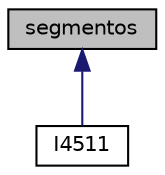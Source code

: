 digraph "segmentos"
{
 // LATEX_PDF_SIZE
  edge [fontname="Helvetica",fontsize="10",labelfontname="Helvetica",labelfontsize="10"];
  node [fontname="Helvetica",fontsize="10",shape=record];
  Node1 [label="segmentos",height=0.2,width=0.4,color="black", fillcolor="grey75", style="filled", fontcolor="black",tooltip="Clase del objeto segmentos Clase abstracta pura para la generación de segmentos."];
  Node1 -> Node2 [dir="back",color="midnightblue",fontsize="10",style="solid",fontname="Helvetica"];
  Node2 [label="I4511",height=0.2,width=0.4,color="black", fillcolor="white", style="filled",URL="$class_i4511.html",tooltip="Clase del objeto I4511 El objeto I4511 permite el control del integrado del mismo nombre...."];
}
